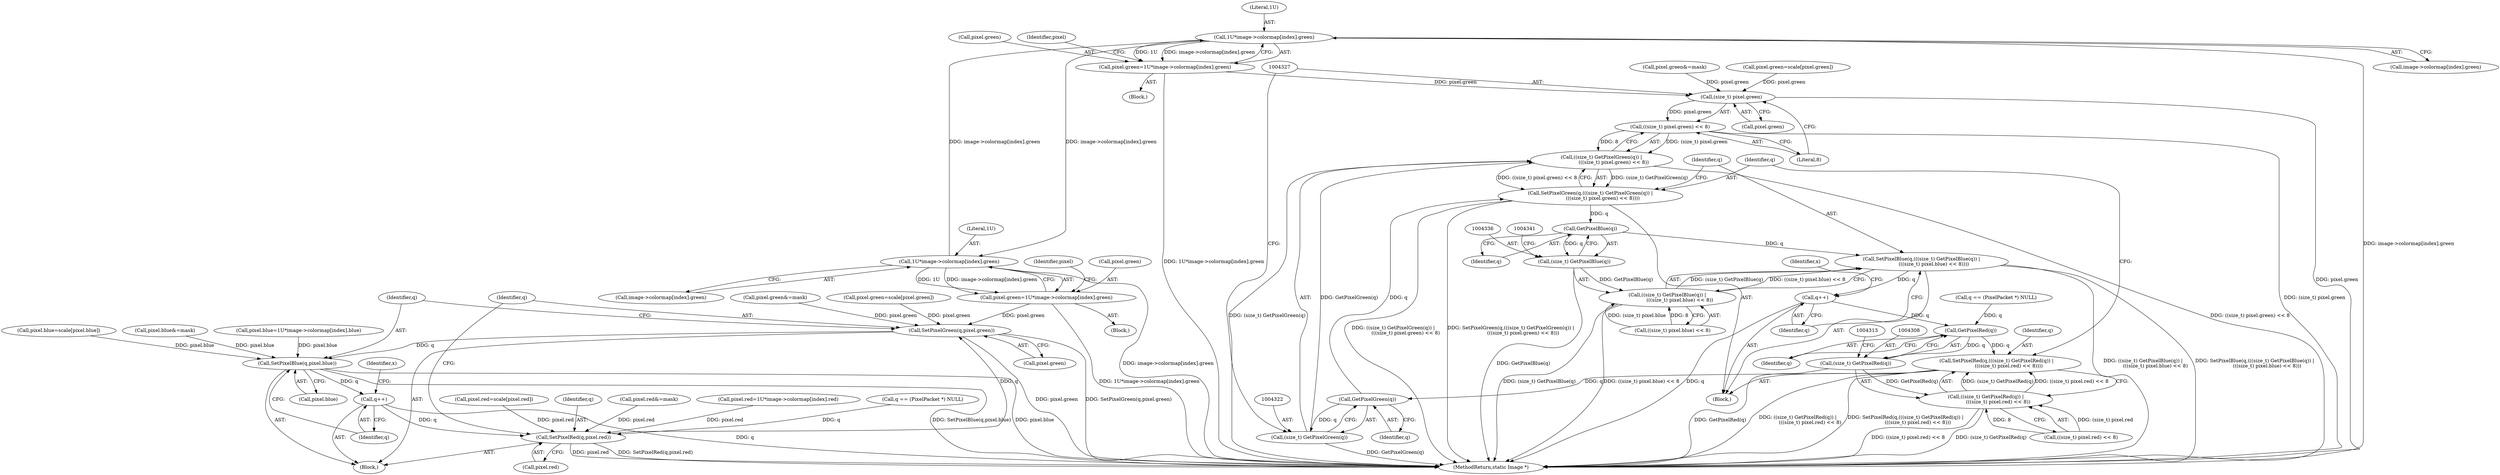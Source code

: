digraph "0_ImageMagick_f6e9d0d9955e85bdd7540b251cd50d598dacc5e6_8@array" {
"1004176" [label="(Call,1U*image->colormap[index].green)"];
"1003707" [label="(Call,1U*image->colormap[index].green)"];
"1004176" [label="(Call,1U*image->colormap[index].green)"];
"1003703" [label="(Call,pixel.green=1U*image->colormap[index].green)"];
"1003840" [label="(Call,SetPixelGreen(q,pixel.green))"];
"1003845" [label="(Call,SetPixelBlue(q,pixel.blue))"];
"1003850" [label="(Call,q++)"];
"1003835" [label="(Call,SetPixelRed(q,pixel.red))"];
"1004172" [label="(Call,pixel.green=1U*image->colormap[index].green)"];
"1004326" [label="(Call,(size_t) pixel.green)"];
"1004325" [label="(Call,((size_t) pixel.green) << 8)"];
"1004320" [label="(Call,((size_t) GetPixelGreen(q)) |\n                (((size_t) pixel.green) << 8))"];
"1004318" [label="(Call,SetPixelGreen(q,(((size_t) GetPixelGreen(q)) |\n                (((size_t) pixel.green) << 8))))"];
"1004337" [label="(Call,GetPixelBlue(q))"];
"1004332" [label="(Call,SetPixelBlue(q,(((size_t) GetPixelBlue(q)) |\n                (((size_t) pixel.blue) << 8))))"];
"1004346" [label="(Call,q++)"];
"1004309" [label="(Call,GetPixelRed(q))"];
"1004304" [label="(Call,SetPixelRed(q,(((size_t) GetPixelRed(q)) |\n                (((size_t) pixel.red) << 8))))"];
"1004323" [label="(Call,GetPixelGreen(q))"];
"1004321" [label="(Call,(size_t) GetPixelGreen(q))"];
"1004307" [label="(Call,(size_t) GetPixelRed(q))"];
"1004306" [label="(Call,((size_t) GetPixelRed(q)) |\n                (((size_t) pixel.red) << 8))"];
"1004335" [label="(Call,(size_t) GetPixelBlue(q))"];
"1004334" [label="(Call,((size_t) GetPixelBlue(q)) |\n                (((size_t) pixel.blue) << 8))"];
"1004331" [label="(Literal,8)"];
"1003490" [label="(Identifier,x)"];
"1003826" [label="(Call,pixel.blue=scale[pixel.blue])"];
"1003944" [label="(Block,)"];
"1003718" [label="(Identifier,pixel)"];
"1004321" [label="(Call,(size_t) GetPixelGreen(q))"];
"1004173" [label="(Call,pixel.green)"];
"1004319" [label="(Identifier,q)"];
"1004347" [label="(Identifier,q)"];
"1004172" [label="(Call,pixel.green=1U*image->colormap[index].green)"];
"1004563" [label="(MethodReturn,static Image *)"];
"1003808" [label="(Call,pixel.red=scale[pixel.red])"];
"1004338" [label="(Identifier,q)"];
"1004310" [label="(Identifier,q)"];
"1004177" [label="(Literal,1U)"];
"1003791" [label="(Call,pixel.green&=mask)"];
"1003716" [label="(Call,pixel.blue=1U*image->colormap[index].blue)"];
"1004176" [label="(Call,1U*image->colormap[index].green)"];
"1004318" [label="(Call,SetPixelGreen(q,(((size_t) GetPixelGreen(q)) |\n                (((size_t) pixel.green) << 8))))"];
"1003846" [label="(Identifier,q)"];
"1004346" [label="(Call,q++)"];
"1003491" [label="(Block,)"];
"1003916" [label="(Call,q == (PixelPacket *) NULL)"];
"1004323" [label="(Call,GetPixelGreen(q))"];
"1003851" [label="(Identifier,q)"];
"1003496" [label="(Block,)"];
"1004337" [label="(Call,GetPixelBlue(q))"];
"1004339" [label="(Call,((size_t) pixel.blue) << 8)"];
"1004309" [label="(Call,GetPixelRed(q))"];
"1003707" [label="(Call,1U*image->colormap[index].green)"];
"1003845" [label="(Call,SetPixelBlue(q,pixel.blue))"];
"1003841" [label="(Identifier,q)"];
"1004305" [label="(Identifier,q)"];
"1003836" [label="(Identifier,q)"];
"1003786" [label="(Call,pixel.red&=mask)"];
"1003939" [label="(Block,)"];
"1004260" [label="(Call,pixel.green&=mask)"];
"1004178" [label="(Call,image->colormap[index].green)"];
"1004332" [label="(Call,SetPixelBlue(q,(((size_t) GetPixelBlue(q)) |\n                (((size_t) pixel.blue) << 8))))"];
"1003690" [label="(Call,pixel.red=1U*image->colormap[index].red)"];
"1003817" [label="(Call,pixel.green=scale[pixel.green])"];
"1003837" [label="(Call,pixel.red)"];
"1003704" [label="(Call,pixel.green)"];
"1004307" [label="(Call,(size_t) GetPixelRed(q))"];
"1003835" [label="(Call,SetPixelRed(q,pixel.red))"];
"1003708" [label="(Literal,1U)"];
"1004324" [label="(Identifier,q)"];
"1004286" [label="(Call,pixel.green=scale[pixel.green])"];
"1004334" [label="(Call,((size_t) GetPixelBlue(q)) |\n                (((size_t) pixel.blue) << 8))"];
"1004320" [label="(Call,((size_t) GetPixelGreen(q)) |\n                (((size_t) pixel.green) << 8))"];
"1003796" [label="(Call,pixel.blue&=mask)"];
"1003468" [label="(Call,q == (PixelPacket *) NULL)"];
"1003709" [label="(Call,image->colormap[index].green)"];
"1004335" [label="(Call,(size_t) GetPixelBlue(q))"];
"1004311" [label="(Call,((size_t) pixel.red) << 8)"];
"1004187" [label="(Identifier,pixel)"];
"1004325" [label="(Call,((size_t) pixel.green) << 8)"];
"1004304" [label="(Call,SetPixelRed(q,(((size_t) GetPixelRed(q)) |\n                (((size_t) pixel.red) << 8))))"];
"1003703" [label="(Call,pixel.green=1U*image->colormap[index].green)"];
"1004333" [label="(Identifier,q)"];
"1003847" [label="(Call,pixel.blue)"];
"1004326" [label="(Call,(size_t) pixel.green)"];
"1003850" [label="(Call,q++)"];
"1003840" [label="(Call,SetPixelGreen(q,pixel.green))"];
"1003842" [label="(Call,pixel.green)"];
"1004328" [label="(Call,pixel.green)"];
"1004306" [label="(Call,((size_t) GetPixelRed(q)) |\n                (((size_t) pixel.red) << 8))"];
"1003938" [label="(Identifier,x)"];
"1004176" -> "1004172"  [label="AST: "];
"1004176" -> "1004178"  [label="CFG: "];
"1004177" -> "1004176"  [label="AST: "];
"1004178" -> "1004176"  [label="AST: "];
"1004172" -> "1004176"  [label="CFG: "];
"1004176" -> "1004563"  [label="DDG: image->colormap[index].green"];
"1004176" -> "1003707"  [label="DDG: image->colormap[index].green"];
"1004176" -> "1004172"  [label="DDG: 1U"];
"1004176" -> "1004172"  [label="DDG: image->colormap[index].green"];
"1003707" -> "1004176"  [label="DDG: image->colormap[index].green"];
"1003707" -> "1003703"  [label="AST: "];
"1003707" -> "1003709"  [label="CFG: "];
"1003708" -> "1003707"  [label="AST: "];
"1003709" -> "1003707"  [label="AST: "];
"1003703" -> "1003707"  [label="CFG: "];
"1003707" -> "1004563"  [label="DDG: image->colormap[index].green"];
"1003707" -> "1003703"  [label="DDG: 1U"];
"1003707" -> "1003703"  [label="DDG: image->colormap[index].green"];
"1003703" -> "1003496"  [label="AST: "];
"1003704" -> "1003703"  [label="AST: "];
"1003718" -> "1003703"  [label="CFG: "];
"1003703" -> "1004563"  [label="DDG: 1U*image->colormap[index].green"];
"1003703" -> "1003840"  [label="DDG: pixel.green"];
"1003840" -> "1003491"  [label="AST: "];
"1003840" -> "1003842"  [label="CFG: "];
"1003841" -> "1003840"  [label="AST: "];
"1003842" -> "1003840"  [label="AST: "];
"1003846" -> "1003840"  [label="CFG: "];
"1003840" -> "1004563"  [label="DDG: SetPixelGreen(q,pixel.green)"];
"1003840" -> "1004563"  [label="DDG: pixel.green"];
"1003835" -> "1003840"  [label="DDG: q"];
"1003791" -> "1003840"  [label="DDG: pixel.green"];
"1003817" -> "1003840"  [label="DDG: pixel.green"];
"1003840" -> "1003845"  [label="DDG: q"];
"1003845" -> "1003491"  [label="AST: "];
"1003845" -> "1003847"  [label="CFG: "];
"1003846" -> "1003845"  [label="AST: "];
"1003847" -> "1003845"  [label="AST: "];
"1003851" -> "1003845"  [label="CFG: "];
"1003845" -> "1004563"  [label="DDG: pixel.blue"];
"1003845" -> "1004563"  [label="DDG: SetPixelBlue(q,pixel.blue)"];
"1003716" -> "1003845"  [label="DDG: pixel.blue"];
"1003796" -> "1003845"  [label="DDG: pixel.blue"];
"1003826" -> "1003845"  [label="DDG: pixel.blue"];
"1003845" -> "1003850"  [label="DDG: q"];
"1003850" -> "1003491"  [label="AST: "];
"1003850" -> "1003851"  [label="CFG: "];
"1003851" -> "1003850"  [label="AST: "];
"1003490" -> "1003850"  [label="CFG: "];
"1003850" -> "1004563"  [label="DDG: q"];
"1003850" -> "1003835"  [label="DDG: q"];
"1003835" -> "1003491"  [label="AST: "];
"1003835" -> "1003837"  [label="CFG: "];
"1003836" -> "1003835"  [label="AST: "];
"1003837" -> "1003835"  [label="AST: "];
"1003841" -> "1003835"  [label="CFG: "];
"1003835" -> "1004563"  [label="DDG: SetPixelRed(q,pixel.red)"];
"1003835" -> "1004563"  [label="DDG: pixel.red"];
"1003468" -> "1003835"  [label="DDG: q"];
"1003786" -> "1003835"  [label="DDG: pixel.red"];
"1003808" -> "1003835"  [label="DDG: pixel.red"];
"1003690" -> "1003835"  [label="DDG: pixel.red"];
"1004172" -> "1003944"  [label="AST: "];
"1004173" -> "1004172"  [label="AST: "];
"1004187" -> "1004172"  [label="CFG: "];
"1004172" -> "1004563"  [label="DDG: 1U*image->colormap[index].green"];
"1004172" -> "1004326"  [label="DDG: pixel.green"];
"1004326" -> "1004325"  [label="AST: "];
"1004326" -> "1004328"  [label="CFG: "];
"1004327" -> "1004326"  [label="AST: "];
"1004328" -> "1004326"  [label="AST: "];
"1004331" -> "1004326"  [label="CFG: "];
"1004326" -> "1004563"  [label="DDG: pixel.green"];
"1004326" -> "1004325"  [label="DDG: pixel.green"];
"1004260" -> "1004326"  [label="DDG: pixel.green"];
"1004286" -> "1004326"  [label="DDG: pixel.green"];
"1004325" -> "1004320"  [label="AST: "];
"1004325" -> "1004331"  [label="CFG: "];
"1004331" -> "1004325"  [label="AST: "];
"1004320" -> "1004325"  [label="CFG: "];
"1004325" -> "1004563"  [label="DDG: (size_t) pixel.green"];
"1004325" -> "1004320"  [label="DDG: (size_t) pixel.green"];
"1004325" -> "1004320"  [label="DDG: 8"];
"1004320" -> "1004318"  [label="AST: "];
"1004321" -> "1004320"  [label="AST: "];
"1004318" -> "1004320"  [label="CFG: "];
"1004320" -> "1004563"  [label="DDG: (size_t) GetPixelGreen(q)"];
"1004320" -> "1004563"  [label="DDG: ((size_t) pixel.green) << 8"];
"1004320" -> "1004318"  [label="DDG: (size_t) GetPixelGreen(q)"];
"1004320" -> "1004318"  [label="DDG: ((size_t) pixel.green) << 8"];
"1004321" -> "1004320"  [label="DDG: GetPixelGreen(q)"];
"1004318" -> "1003939"  [label="AST: "];
"1004319" -> "1004318"  [label="AST: "];
"1004333" -> "1004318"  [label="CFG: "];
"1004318" -> "1004563"  [label="DDG: ((size_t) GetPixelGreen(q)) |\n                (((size_t) pixel.green) << 8)"];
"1004318" -> "1004563"  [label="DDG: SetPixelGreen(q,(((size_t) GetPixelGreen(q)) |\n                (((size_t) pixel.green) << 8)))"];
"1004323" -> "1004318"  [label="DDG: q"];
"1004318" -> "1004337"  [label="DDG: q"];
"1004337" -> "1004335"  [label="AST: "];
"1004337" -> "1004338"  [label="CFG: "];
"1004338" -> "1004337"  [label="AST: "];
"1004335" -> "1004337"  [label="CFG: "];
"1004337" -> "1004332"  [label="DDG: q"];
"1004337" -> "1004335"  [label="DDG: q"];
"1004332" -> "1003939"  [label="AST: "];
"1004332" -> "1004334"  [label="CFG: "];
"1004333" -> "1004332"  [label="AST: "];
"1004334" -> "1004332"  [label="AST: "];
"1004347" -> "1004332"  [label="CFG: "];
"1004332" -> "1004563"  [label="DDG: ((size_t) GetPixelBlue(q)) |\n                (((size_t) pixel.blue) << 8)"];
"1004332" -> "1004563"  [label="DDG: SetPixelBlue(q,(((size_t) GetPixelBlue(q)) |\n                (((size_t) pixel.blue) << 8)))"];
"1004334" -> "1004332"  [label="DDG: (size_t) GetPixelBlue(q)"];
"1004334" -> "1004332"  [label="DDG: ((size_t) pixel.blue) << 8"];
"1004332" -> "1004346"  [label="DDG: q"];
"1004346" -> "1003939"  [label="AST: "];
"1004346" -> "1004347"  [label="CFG: "];
"1004347" -> "1004346"  [label="AST: "];
"1003938" -> "1004346"  [label="CFG: "];
"1004346" -> "1004563"  [label="DDG: q"];
"1004346" -> "1004309"  [label="DDG: q"];
"1004309" -> "1004307"  [label="AST: "];
"1004309" -> "1004310"  [label="CFG: "];
"1004310" -> "1004309"  [label="AST: "];
"1004307" -> "1004309"  [label="CFG: "];
"1004309" -> "1004304"  [label="DDG: q"];
"1004309" -> "1004307"  [label="DDG: q"];
"1003916" -> "1004309"  [label="DDG: q"];
"1004304" -> "1003939"  [label="AST: "];
"1004304" -> "1004306"  [label="CFG: "];
"1004305" -> "1004304"  [label="AST: "];
"1004306" -> "1004304"  [label="AST: "];
"1004319" -> "1004304"  [label="CFG: "];
"1004304" -> "1004563"  [label="DDG: ((size_t) GetPixelRed(q)) |\n                (((size_t) pixel.red) << 8)"];
"1004304" -> "1004563"  [label="DDG: SetPixelRed(q,(((size_t) GetPixelRed(q)) |\n                (((size_t) pixel.red) << 8)))"];
"1004306" -> "1004304"  [label="DDG: (size_t) GetPixelRed(q)"];
"1004306" -> "1004304"  [label="DDG: ((size_t) pixel.red) << 8"];
"1004304" -> "1004323"  [label="DDG: q"];
"1004323" -> "1004321"  [label="AST: "];
"1004323" -> "1004324"  [label="CFG: "];
"1004324" -> "1004323"  [label="AST: "];
"1004321" -> "1004323"  [label="CFG: "];
"1004323" -> "1004321"  [label="DDG: q"];
"1004322" -> "1004321"  [label="AST: "];
"1004327" -> "1004321"  [label="CFG: "];
"1004321" -> "1004563"  [label="DDG: GetPixelGreen(q)"];
"1004307" -> "1004306"  [label="AST: "];
"1004308" -> "1004307"  [label="AST: "];
"1004313" -> "1004307"  [label="CFG: "];
"1004307" -> "1004563"  [label="DDG: GetPixelRed(q)"];
"1004307" -> "1004306"  [label="DDG: GetPixelRed(q)"];
"1004306" -> "1004311"  [label="CFG: "];
"1004311" -> "1004306"  [label="AST: "];
"1004306" -> "1004563"  [label="DDG: ((size_t) pixel.red) << 8"];
"1004306" -> "1004563"  [label="DDG: (size_t) GetPixelRed(q)"];
"1004311" -> "1004306"  [label="DDG: (size_t) pixel.red"];
"1004311" -> "1004306"  [label="DDG: 8"];
"1004335" -> "1004334"  [label="AST: "];
"1004336" -> "1004335"  [label="AST: "];
"1004341" -> "1004335"  [label="CFG: "];
"1004335" -> "1004563"  [label="DDG: GetPixelBlue(q)"];
"1004335" -> "1004334"  [label="DDG: GetPixelBlue(q)"];
"1004334" -> "1004339"  [label="CFG: "];
"1004339" -> "1004334"  [label="AST: "];
"1004334" -> "1004563"  [label="DDG: ((size_t) pixel.blue) << 8"];
"1004334" -> "1004563"  [label="DDG: (size_t) GetPixelBlue(q)"];
"1004339" -> "1004334"  [label="DDG: (size_t) pixel.blue"];
"1004339" -> "1004334"  [label="DDG: 8"];
}
